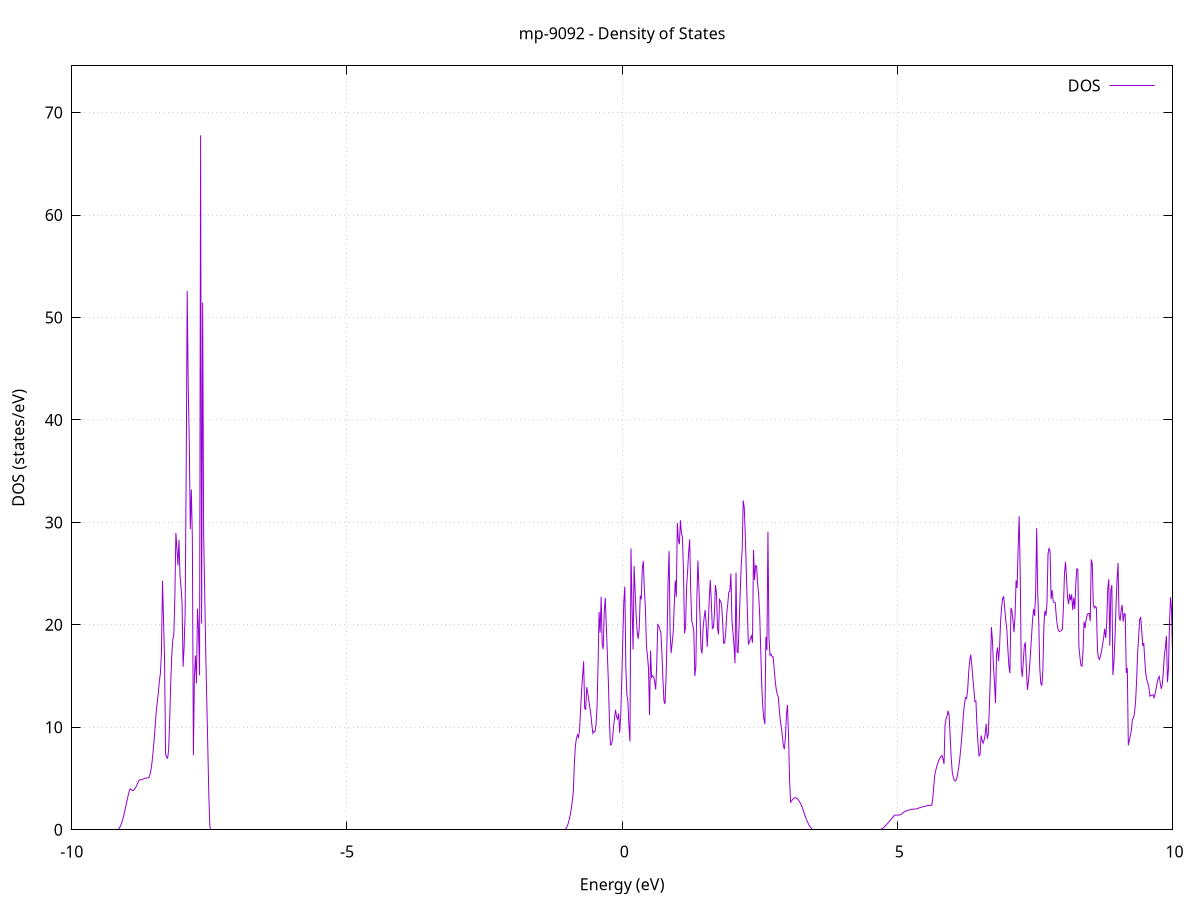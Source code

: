set title 'mp-9092 - Density of States'
set xlabel 'Energy (eV)'
set ylabel 'DOS (states/eV)'
set grid
set xrange [-10:10]
set yrange [0:74.559]
set xzeroaxis lt -1
set terminal png size 800,600
set output 'mp-9092_dos_gnuplot.png'
plot '-' using 1:2 with lines title 'DOS'
-22.589700 0.000000
-22.571000 0.000000
-22.552300 0.000000
-22.533600 0.000000
-22.514900 0.000000
-22.496200 0.000000
-22.477500 0.000000
-22.458800 0.000000
-22.440100 0.000000
-22.421300 0.000000
-22.402600 0.000000
-22.383900 0.000000
-22.365200 0.000000
-22.346500 0.000000
-22.327800 0.000000
-22.309100 0.000000
-22.290400 0.000000
-22.271700 0.000000
-22.253000 0.000000
-22.234300 0.000000
-22.215500 0.000000
-22.196800 0.000000
-22.178100 0.000000
-22.159400 0.000000
-22.140700 0.000000
-22.122000 0.000000
-22.103300 0.000000
-22.084600 0.000000
-22.065900 0.000000
-22.047200 0.000000
-22.028500 0.000000
-22.009700 0.000000
-21.991000 0.000000
-21.972300 0.000000
-21.953600 0.000000
-21.934900 0.000000
-21.916200 0.000000
-21.897500 0.000000
-21.878800 0.000000
-21.860100 0.000000
-21.841400 0.000000
-21.822600 0.000000
-21.803900 0.000000
-21.785200 0.000000
-21.766500 0.000000
-21.747800 0.000000
-21.729100 0.000000
-21.710400 0.000000
-21.691700 0.000000
-21.673000 0.000000
-21.654300 0.000000
-21.635600 0.000000
-21.616800 0.000000
-21.598100 0.000000
-21.579400 0.000000
-21.560700 0.000000
-21.542000 0.000000
-21.523300 0.000000
-21.504600 0.000000
-21.485900 0.000000
-21.467200 0.000000
-21.448500 0.000000
-21.429800 0.000000
-21.411000 0.000000
-21.392300 0.000000
-21.373600 0.000000
-21.354900 0.000000
-21.336200 0.000000
-21.317500 0.000000
-21.298800 0.000000
-21.280100 0.000000
-21.261400 0.000000
-21.242700 0.000000
-21.223900 0.000000
-21.205200 0.000000
-21.186500 0.000000
-21.167800 0.000000
-21.149100 0.000000
-21.130400 0.000000
-21.111700 0.000000
-21.093000 0.000000
-21.074300 0.000000
-21.055600 0.000000
-21.036900 0.000000
-21.018100 0.000000
-20.999400 0.000000
-20.980700 0.000000
-20.962000 0.000000
-20.943300 0.000000
-20.924600 0.000000
-20.905900 0.000000
-20.887200 34.601900
-20.868500 89.681000
-20.849800 104.800100
-20.831100 21.907700
-20.812300 21.907800
-20.793600 21.908000
-20.774900 32.080800
-20.756200 172.883600
-20.737500 0.000000
-20.718800 0.000000
-20.700100 0.000000
-20.681400 0.000000
-20.662700 0.000000
-20.644000 0.000000
-20.625300 0.000000
-20.606500 0.000000
-20.587800 0.000000
-20.569100 25.869900
-20.550400 43.342800
-20.531700 12.456600
-20.513000 0.000000
-20.494300 663.248600
-20.475600 120.676300
-20.456900 117.518800
-20.438200 75.067200
-20.419400 91.736900
-20.400700 105.112900
-20.382000 60.713400
-20.363300 194.054000
-20.344600 49.217200
-20.325900 89.468900
-20.307200 0.000000
-20.288500 0.000000
-20.269800 0.000000
-20.251100 0.000000
-20.232400 0.000000
-20.213600 0.000000
-20.194900 0.000000
-20.176200 0.000000
-20.157500 0.000000
-20.138800 0.000000
-20.120100 0.000000
-20.101400 0.000000
-20.082700 0.000000
-20.064000 0.000000
-20.045300 0.000000
-20.026600 0.000000
-20.007800 0.000000
-19.989100 0.000000
-19.970400 0.000000
-19.951700 0.000000
-19.933000 0.000000
-19.914300 0.000000
-19.895600 0.000000
-19.876900 0.000000
-19.858200 0.000000
-19.839500 0.000000
-19.820700 0.000000
-19.802000 0.000000
-19.783300 0.000000
-19.764600 0.000000
-19.745900 0.000000
-19.727200 0.000000
-19.708500 0.000000
-19.689800 0.000000
-19.671100 0.000000
-19.652400 0.000000
-19.633700 0.000000
-19.614900 0.000000
-19.596200 0.000000
-19.577500 0.000000
-19.558800 0.000000
-19.540100 0.000000
-19.521400 0.000000
-19.502700 0.000000
-19.484000 0.000000
-19.465300 0.000000
-19.446600 0.000000
-19.427900 0.000000
-19.409100 0.000000
-19.390400 0.000000
-19.371700 0.000000
-19.353000 0.000000
-19.334300 0.000000
-19.315600 0.000000
-19.296900 0.000000
-19.278200 0.000000
-19.259500 0.000000
-19.240800 0.000000
-19.222100 0.000000
-19.203300 0.000000
-19.184600 0.000000
-19.165900 0.000000
-19.147200 0.000000
-19.128500 0.000000
-19.109800 0.000000
-19.091100 0.000000
-19.072400 0.000000
-19.053700 0.000000
-19.035000 0.000000
-19.016200 0.000000
-18.997500 0.000000
-18.978800 0.000000
-18.960100 0.000000
-18.941400 0.000000
-18.922700 0.000000
-18.904000 0.000000
-18.885300 0.000000
-18.866600 0.000000
-18.847900 0.000000
-18.829200 0.000000
-18.810400 0.000000
-18.791700 0.000000
-18.773000 0.000000
-18.754300 0.000000
-18.735600 0.000000
-18.716900 0.000000
-18.698200 0.000000
-18.679500 0.000000
-18.660800 0.000000
-18.642100 0.000000
-18.623400 0.000000
-18.604600 0.000000
-18.585900 0.000000
-18.567200 0.000000
-18.548500 0.000000
-18.529800 0.000000
-18.511100 0.000000
-18.492400 0.000000
-18.473700 0.000000
-18.455000 0.000000
-18.436300 0.000000
-18.417500 0.000000
-18.398800 0.000000
-18.380100 0.000000
-18.361400 0.000000
-18.342700 0.000000
-18.324000 0.000000
-18.305300 0.000000
-18.286600 0.000000
-18.267900 0.000000
-18.249200 0.000000
-18.230500 0.000000
-18.211700 0.000000
-18.193000 0.000000
-18.174300 0.000000
-18.155600 0.000000
-18.136900 0.000000
-18.118200 0.000000
-18.099500 0.000000
-18.080800 0.000000
-18.062100 0.000000
-18.043400 0.000000
-18.024700 0.000000
-18.005900 0.000000
-17.987200 0.000000
-17.968500 0.000000
-17.949800 0.000000
-17.931100 0.000000
-17.912400 0.000000
-17.893700 0.000000
-17.875000 0.000000
-17.856300 0.000000
-17.837600 0.000000
-17.818800 0.000000
-17.800100 0.000000
-17.781400 0.000000
-17.762700 0.000000
-17.744000 0.000000
-17.725300 0.000000
-17.706600 0.000000
-17.687900 0.000000
-17.669200 0.000000
-17.650500 0.000000
-17.631800 0.000000
-17.613000 0.000000
-17.594300 0.000000
-17.575600 0.000000
-17.556900 0.000000
-17.538200 0.000000
-17.519500 0.000000
-17.500800 0.000000
-17.482100 0.000000
-17.463400 0.000000
-17.444700 0.000000
-17.426000 0.000000
-17.407200 0.000000
-17.388500 0.000000
-17.369800 0.000000
-17.351100 0.000000
-17.332400 0.000000
-17.313700 0.000000
-17.295000 0.000000
-17.276300 0.000000
-17.257600 0.000000
-17.238900 0.000000
-17.220200 0.000000
-17.201400 0.000000
-17.182700 0.000000
-17.164000 0.000000
-17.145300 0.000000
-17.126600 0.000000
-17.107900 0.000000
-17.089200 0.000000
-17.070500 0.000000
-17.051800 0.000000
-17.033100 0.000000
-17.014300 0.000000
-16.995600 0.000000
-16.976900 0.000000
-16.958200 0.000000
-16.939500 0.000000
-16.920800 0.000000
-16.902100 0.000000
-16.883400 0.000000
-16.864700 0.000000
-16.846000 0.000000
-16.827300 0.000000
-16.808500 0.000000
-16.789800 0.000000
-16.771100 0.000000
-16.752400 0.000000
-16.733700 0.000000
-16.715000 0.000000
-16.696300 0.000000
-16.677600 0.000000
-16.658900 0.000000
-16.640200 0.000000
-16.621500 0.000000
-16.602700 0.000000
-16.584000 0.000000
-16.565300 0.000000
-16.546600 0.000000
-16.527900 0.000000
-16.509200 0.000000
-16.490500 0.000000
-16.471800 0.000000
-16.453100 0.000000
-16.434400 0.000000
-16.415600 0.000000
-16.396900 0.000000
-16.378200 0.000000
-16.359500 0.000000
-16.340800 0.000000
-16.322100 0.000000
-16.303400 0.000000
-16.284700 0.000000
-16.266000 0.000000
-16.247300 0.000000
-16.228600 0.000000
-16.209800 0.000000
-16.191100 0.000000
-16.172400 0.000000
-16.153700 0.000000
-16.135000 0.000000
-16.116300 0.000000
-16.097600 0.000000
-16.078900 0.000000
-16.060200 0.000000
-16.041500 0.000000
-16.022800 0.000000
-16.004000 0.000000
-15.985300 0.000000
-15.966600 0.000000
-15.947900 0.000000
-15.929200 0.000000
-15.910500 0.000000
-15.891800 0.000000
-15.873100 0.000000
-15.854400 0.000000
-15.835700 0.000000
-15.817000 0.000000
-15.798200 0.000000
-15.779500 0.000000
-15.760800 0.000000
-15.742100 0.000000
-15.723400 0.000000
-15.704700 0.000000
-15.686000 0.000000
-15.667300 0.000000
-15.648600 0.000000
-15.629900 0.000000
-15.611100 0.000000
-15.592400 0.000000
-15.573700 0.000000
-15.555000 0.000000
-15.536300 0.000000
-15.517600 0.000000
-15.498900 0.000000
-15.480200 0.000000
-15.461500 0.000000
-15.442800 0.000000
-15.424100 0.000000
-15.405300 0.000000
-15.386600 0.000000
-15.367900 0.000000
-15.349200 0.000000
-15.330500 0.000000
-15.311800 0.000000
-15.293100 0.000000
-15.274400 0.000000
-15.255700 0.000000
-15.237000 0.000000
-15.218300 0.000000
-15.199500 0.000000
-15.180800 0.000000
-15.162100 0.000000
-15.143400 0.000000
-15.124700 0.000000
-15.106000 0.000000
-15.087300 0.000000
-15.068600 0.000000
-15.049900 0.000000
-15.031200 0.000000
-15.012400 0.000000
-14.993700 0.000000
-14.975000 0.000000
-14.956300 0.000000
-14.937600 0.000000
-14.918900 0.000000
-14.900200 0.000000
-14.881500 0.000000
-14.862800 0.000000
-14.844100 0.000000
-14.825400 0.000000
-14.806600 0.000000
-14.787900 0.000000
-14.769200 0.000000
-14.750500 0.000000
-14.731800 0.000000
-14.713100 0.000000
-14.694400 0.000000
-14.675700 0.000000
-14.657000 0.000000
-14.638300 0.000000
-14.619600 0.000000
-14.600800 0.000000
-14.582100 0.000000
-14.563400 0.000000
-14.544700 0.000000
-14.526000 0.000000
-14.507300 0.000000
-14.488600 0.000000
-14.469900 0.000000
-14.451200 0.000000
-14.432500 0.000000
-14.413800 0.000000
-14.395000 0.000000
-14.376300 0.000000
-14.357600 0.000000
-14.338900 0.000000
-14.320200 0.000000
-14.301500 0.000000
-14.282800 0.000000
-14.264100 0.000000
-14.245400 0.000000
-14.226700 0.000000
-14.207900 0.000000
-14.189200 0.000000
-14.170500 0.000000
-14.151800 0.000000
-14.133100 0.000000
-14.114400 0.000000
-14.095700 0.000000
-14.077000 0.000000
-14.058300 0.000000
-14.039600 0.000000
-14.020900 0.000000
-14.002100 0.000000
-13.983400 0.000000
-13.964700 0.000000
-13.946000 0.000000
-13.927300 0.000000
-13.908600 0.000000
-13.889900 0.000000
-13.871200 0.000000
-13.852500 0.000000
-13.833800 0.000000
-13.815100 0.000000
-13.796300 0.000000
-13.777600 0.000000
-13.758900 0.000000
-13.740200 0.000000
-13.721500 0.000000
-13.702800 0.000000
-13.684100 0.000000
-13.665400 0.000000
-13.646700 0.000000
-13.628000 0.000000
-13.609200 0.000000
-13.590500 0.000000
-13.571800 0.000000
-13.553100 0.000000
-13.534400 0.000000
-13.515700 0.000000
-13.497000 0.000000
-13.478300 0.000000
-13.459600 0.000000
-13.440900 0.000000
-13.422200 0.000000
-13.403400 0.000000
-13.384700 0.000000
-13.366000 0.000000
-13.347300 0.000000
-13.328600 0.000000
-13.309900 0.000000
-13.291200 0.000000
-13.272500 0.000000
-13.253800 0.000000
-13.235100 0.000000
-13.216400 0.000000
-13.197600 0.000000
-13.178900 0.000000
-13.160200 0.000000
-13.141500 0.000000
-13.122800 0.000000
-13.104100 0.000000
-13.085400 0.000000
-13.066700 0.000000
-13.048000 0.000000
-13.029300 0.000000
-13.010600 0.000000
-12.991800 0.000000
-12.973100 0.000000
-12.954400 0.000000
-12.935700 0.000000
-12.917000 0.000000
-12.898300 0.000000
-12.879600 0.000000
-12.860900 0.000000
-12.842200 0.000000
-12.823500 0.000000
-12.804700 0.000000
-12.786000 0.000000
-12.767300 0.000000
-12.748600 0.000000
-12.729900 0.000000
-12.711200 0.000000
-12.692500 0.000000
-12.673800 0.000000
-12.655100 0.000000
-12.636400 0.000000
-12.617700 0.000000
-12.598900 0.000000
-12.580200 0.000000
-12.561500 0.000000
-12.542800 0.000000
-12.524100 0.000000
-12.505400 0.000000
-12.486700 0.000000
-12.468000 0.000000
-12.449300 0.000000
-12.430600 0.000000
-12.411900 0.000000
-12.393100 0.000000
-12.374400 0.000000
-12.355700 0.000000
-12.337000 0.000000
-12.318300 0.000000
-12.299600 0.000000
-12.280900 0.000000
-12.262200 0.000000
-12.243500 0.000000
-12.224800 0.000000
-12.206000 0.000000
-12.187300 0.000000
-12.168600 0.000000
-12.149900 0.000000
-12.131200 0.000000
-12.112500 0.000000
-12.093800 0.000000
-12.075100 0.000000
-12.056400 0.000000
-12.037700 0.000000
-12.019000 0.000000
-12.000200 0.000000
-11.981500 0.000000
-11.962800 0.000000
-11.944100 0.000000
-11.925400 0.000000
-11.906700 0.000000
-11.888000 0.000000
-11.869300 0.000000
-11.850600 0.000000
-11.831900 0.000000
-11.813200 0.000000
-11.794400 0.000000
-11.775700 0.000000
-11.757000 0.000000
-11.738300 0.000000
-11.719600 0.000000
-11.700900 0.000000
-11.682200 0.000000
-11.663500 0.000000
-11.644800 0.000000
-11.626100 0.000000
-11.607300 0.000000
-11.588600 0.000000
-11.569900 0.000000
-11.551200 0.000000
-11.532500 0.000000
-11.513800 0.000000
-11.495100 0.000000
-11.476400 0.000000
-11.457700 0.000000
-11.439000 0.000000
-11.420300 0.000000
-11.401500 0.000000
-11.382800 0.000000
-11.364100 0.000000
-11.345400 0.000000
-11.326700 0.000000
-11.308000 0.000000
-11.289300 0.000000
-11.270600 0.000000
-11.251900 0.000000
-11.233200 0.000000
-11.214500 0.000000
-11.195700 0.000000
-11.177000 0.000000
-11.158300 0.000000
-11.139600 0.000000
-11.120900 0.000000
-11.102200 0.000000
-11.083500 0.000000
-11.064800 0.000000
-11.046100 0.000000
-11.027400 0.000000
-11.008700 0.000000
-10.989900 0.000000
-10.971200 0.000000
-10.952500 0.000000
-10.933800 0.000000
-10.915100 0.000000
-10.896400 0.000000
-10.877700 0.000000
-10.859000 0.000000
-10.840300 0.000000
-10.821600 0.000000
-10.802800 0.000000
-10.784100 0.000000
-10.765400 0.000000
-10.746700 0.000000
-10.728000 0.000000
-10.709300 0.000000
-10.690600 0.000000
-10.671900 0.000000
-10.653200 0.000000
-10.634500 0.000000
-10.615800 0.000000
-10.597000 0.000000
-10.578300 0.000000
-10.559600 0.000000
-10.540900 0.000000
-10.522200 0.000000
-10.503500 0.000000
-10.484800 0.000000
-10.466100 0.000000
-10.447400 0.000000
-10.428700 0.000000
-10.410000 0.000000
-10.391200 0.000000
-10.372500 0.000000
-10.353800 0.000000
-10.335100 0.000000
-10.316400 0.000000
-10.297700 0.000000
-10.279000 0.000000
-10.260300 0.000000
-10.241600 0.000000
-10.222900 0.000000
-10.204100 0.000000
-10.185400 0.000000
-10.166700 0.000000
-10.148000 0.000000
-10.129300 0.000000
-10.110600 0.000000
-10.091900 0.000000
-10.073200 0.000000
-10.054500 0.000000
-10.035800 0.000000
-10.017100 0.000000
-9.998300 0.000000
-9.979600 0.000000
-9.960900 0.000000
-9.942200 0.000000
-9.923500 0.000000
-9.904800 0.000000
-9.886100 0.000000
-9.867400 0.000000
-9.848700 0.000000
-9.830000 0.000000
-9.811300 0.000000
-9.792500 0.000000
-9.773800 0.000000
-9.755100 0.000000
-9.736400 0.000000
-9.717700 0.000000
-9.699000 0.000000
-9.680300 0.000000
-9.661600 0.000000
-9.642900 0.000000
-9.624200 0.000000
-9.605500 0.000000
-9.586700 0.000000
-9.568000 0.000000
-9.549300 0.000000
-9.530600 0.000000
-9.511900 0.000000
-9.493200 0.000000
-9.474500 0.000000
-9.455800 0.000000
-9.437100 0.000000
-9.418400 0.000000
-9.399600 0.000000
-9.380900 0.000000
-9.362200 0.000000
-9.343500 0.000000
-9.324800 0.000000
-9.306100 0.000000
-9.287400 0.000000
-9.268700 0.000000
-9.250000 0.000000
-9.231300 0.000000
-9.212600 0.000000
-9.193800 0.000000
-9.175100 0.003400
-9.156400 0.054500
-9.137700 0.167000
-9.119000 0.341100
-9.100300 0.576500
-9.081600 0.873500
-9.062900 1.231900
-9.044200 1.652000
-9.025500 2.129500
-9.006800 2.597000
-8.988000 3.054600
-8.969300 3.502300
-8.950600 3.892300
-8.931900 3.995700
-8.913200 3.878800
-8.894500 3.824300
-8.875800 3.860300
-8.857100 3.986800
-8.838400 4.136900
-8.819700 4.330600
-8.800900 4.597200
-8.782200 4.787300
-8.763500 4.881400
-8.744800 4.879600
-8.726100 4.879400
-8.707400 4.942200
-8.688700 4.992500
-8.670000 5.027500
-8.651300 5.049500
-8.632600 5.058700
-8.613900 5.054400
-8.595100 5.136600
-8.576400 5.434300
-8.557700 5.947200
-8.539000 6.732600
-8.520300 7.773300
-8.501600 8.912900
-8.482900 10.277300
-8.464200 11.615600
-8.445500 12.524600
-8.426800 13.376400
-8.408100 14.556200
-8.389300 15.291800
-8.370600 17.380300
-8.351900 24.293000
-8.333200 20.540400
-8.314500 16.558900
-8.295800 7.401400
-8.277100 7.071000
-8.258400 6.975800
-8.239700 7.863600
-8.221000 10.731400
-8.202300 14.393200
-8.183500 17.021400
-8.164800 18.590300
-8.146100 18.994500
-8.127400 22.742400
-8.108700 28.971900
-8.090000 27.502100
-8.071300 25.801800
-8.052600 28.301800
-8.033900 24.819000
-8.015200 23.685900
-7.996400 22.119200
-7.977700 15.924100
-7.959000 17.860100
-7.940300 21.164500
-7.921600 34.796300
-7.902900 52.601000
-7.884200 43.149600
-7.865500 37.983700
-7.846800 29.339600
-7.828100 33.206200
-7.809400 28.410100
-7.790600 7.279900
-7.771900 14.923900
-7.753200 17.003100
-7.734500 14.288900
-7.715800 21.580300
-7.697100 19.524200
-7.678400 15.091500
-7.659700 67.780500
-7.641000 20.129800
-7.622300 51.451300
-7.603600 28.706300
-7.584800 23.149500
-7.566100 17.259800
-7.547400 12.554800
-7.528700 8.085300
-7.510000 3.263400
-7.491300 0.393700
-7.472600 0.000000
-7.453900 0.000000
-7.435200 0.000000
-7.416500 0.000000
-7.397700 0.000000
-7.379000 0.000000
-7.360300 0.000000
-7.341600 0.000000
-7.322900 0.000000
-7.304200 0.000000
-7.285500 0.000000
-7.266800 0.000000
-7.248100 0.000000
-7.229400 0.000000
-7.210700 0.000000
-7.191900 0.000000
-7.173200 0.000000
-7.154500 0.000000
-7.135800 0.000000
-7.117100 0.000000
-7.098400 0.000000
-7.079700 0.000000
-7.061000 0.000000
-7.042300 0.000000
-7.023600 0.000000
-7.004900 0.000000
-6.986100 0.000000
-6.967400 0.000000
-6.948700 0.000000
-6.930000 0.000000
-6.911300 0.000000
-6.892600 0.000000
-6.873900 0.000000
-6.855200 0.000000
-6.836500 0.000000
-6.817800 0.000000
-6.799100 0.000000
-6.780300 0.000000
-6.761600 0.000000
-6.742900 0.000000
-6.724200 0.000000
-6.705500 0.000000
-6.686800 0.000000
-6.668100 0.000000
-6.649400 0.000000
-6.630700 0.000000
-6.612000 0.000000
-6.593200 0.000000
-6.574500 0.000000
-6.555800 0.000000
-6.537100 0.000000
-6.518400 0.000000
-6.499700 0.000000
-6.481000 0.000000
-6.462300 0.000000
-6.443600 0.000000
-6.424900 0.000000
-6.406200 0.000000
-6.387400 0.000000
-6.368700 0.000000
-6.350000 0.000000
-6.331300 0.000000
-6.312600 0.000000
-6.293900 0.000000
-6.275200 0.000000
-6.256500 0.000000
-6.237800 0.000000
-6.219100 0.000000
-6.200400 0.000000
-6.181600 0.000000
-6.162900 0.000000
-6.144200 0.000000
-6.125500 0.000000
-6.106800 0.000000
-6.088100 0.000000
-6.069400 0.000000
-6.050700 0.000000
-6.032000 0.000000
-6.013300 0.000000
-5.994500 0.000000
-5.975800 0.000000
-5.957100 0.000000
-5.938400 0.000000
-5.919700 0.000000
-5.901000 0.000000
-5.882300 0.000000
-5.863600 0.000000
-5.844900 0.000000
-5.826200 0.000000
-5.807500 0.000000
-5.788700 0.000000
-5.770000 0.000000
-5.751300 0.000000
-5.732600 0.000000
-5.713900 0.000000
-5.695200 0.000000
-5.676500 0.000000
-5.657800 0.000000
-5.639100 0.000000
-5.620400 0.000000
-5.601700 0.000000
-5.582900 0.000000
-5.564200 0.000000
-5.545500 0.000000
-5.526800 0.000000
-5.508100 0.000000
-5.489400 0.000000
-5.470700 0.000000
-5.452000 0.000000
-5.433300 0.000000
-5.414600 0.000000
-5.395800 0.000000
-5.377100 0.000000
-5.358400 0.000000
-5.339700 0.000000
-5.321000 0.000000
-5.302300 0.000000
-5.283600 0.000000
-5.264900 0.000000
-5.246200 0.000000
-5.227500 0.000000
-5.208800 0.000000
-5.190000 0.000000
-5.171300 0.000000
-5.152600 0.000000
-5.133900 0.000000
-5.115200 0.000000
-5.096500 0.000000
-5.077800 0.000000
-5.059100 0.000000
-5.040400 0.000000
-5.021700 0.000000
-5.003000 0.000000
-4.984200 0.000000
-4.965500 0.000000
-4.946800 0.000000
-4.928100 0.000000
-4.909400 0.000000
-4.890700 0.000000
-4.872000 0.000000
-4.853300 0.000000
-4.834600 0.000000
-4.815900 0.000000
-4.797200 0.000000
-4.778400 0.000000
-4.759700 0.000000
-4.741000 0.000000
-4.722300 0.000000
-4.703600 0.000000
-4.684900 0.000000
-4.666200 0.000000
-4.647500 0.000000
-4.628800 0.000000
-4.610100 0.000000
-4.591300 0.000000
-4.572600 0.000000
-4.553900 0.000000
-4.535200 0.000000
-4.516500 0.000000
-4.497800 0.000000
-4.479100 0.000000
-4.460400 0.000000
-4.441700 0.000000
-4.423000 0.000000
-4.404300 0.000000
-4.385500 0.000000
-4.366800 0.000000
-4.348100 0.000000
-4.329400 0.000000
-4.310700 0.000000
-4.292000 0.000000
-4.273300 0.000000
-4.254600 0.000000
-4.235900 0.000000
-4.217200 0.000000
-4.198500 0.000000
-4.179700 0.000000
-4.161000 0.000000
-4.142300 0.000000
-4.123600 0.000000
-4.104900 0.000000
-4.086200 0.000000
-4.067500 0.000000
-4.048800 0.000000
-4.030100 0.000000
-4.011400 0.000000
-3.992600 0.000000
-3.973900 0.000000
-3.955200 0.000000
-3.936500 0.000000
-3.917800 0.000000
-3.899100 0.000000
-3.880400 0.000000
-3.861700 0.000000
-3.843000 0.000000
-3.824300 0.000000
-3.805600 0.000000
-3.786800 0.000000
-3.768100 0.000000
-3.749400 0.000000
-3.730700 0.000000
-3.712000 0.000000
-3.693300 0.000000
-3.674600 0.000000
-3.655900 0.000000
-3.637200 0.000000
-3.618500 0.000000
-3.599800 0.000000
-3.581000 0.000000
-3.562300 0.000000
-3.543600 0.000000
-3.524900 0.000000
-3.506200 0.000000
-3.487500 0.000000
-3.468800 0.000000
-3.450100 0.000000
-3.431400 0.000000
-3.412700 0.000000
-3.394000 0.000000
-3.375200 0.000000
-3.356500 0.000000
-3.337800 0.000000
-3.319100 0.000000
-3.300400 0.000000
-3.281700 0.000000
-3.263000 0.000000
-3.244300 0.000000
-3.225600 0.000000
-3.206900 0.000000
-3.188100 0.000000
-3.169400 0.000000
-3.150700 0.000000
-3.132000 0.000000
-3.113300 0.000000
-3.094600 0.000000
-3.075900 0.000000
-3.057200 0.000000
-3.038500 0.000000
-3.019800 0.000000
-3.001100 0.000000
-2.982300 0.000000
-2.963600 0.000000
-2.944900 0.000000
-2.926200 0.000000
-2.907500 0.000000
-2.888800 0.000000
-2.870100 0.000000
-2.851400 0.000000
-2.832700 0.000000
-2.814000 0.000000
-2.795300 0.000000
-2.776500 0.000000
-2.757800 0.000000
-2.739100 0.000000
-2.720400 0.000000
-2.701700 0.000000
-2.683000 0.000000
-2.664300 0.000000
-2.645600 0.000000
-2.626900 0.000000
-2.608200 0.000000
-2.589400 0.000000
-2.570700 0.000000
-2.552000 0.000000
-2.533300 0.000000
-2.514600 0.000000
-2.495900 0.000000
-2.477200 0.000000
-2.458500 0.000000
-2.439800 0.000000
-2.421100 0.000000
-2.402400 0.000000
-2.383600 0.000000
-2.364900 0.000000
-2.346200 0.000000
-2.327500 0.000000
-2.308800 0.000000
-2.290100 0.000000
-2.271400 0.000000
-2.252700 0.000000
-2.234000 0.000000
-2.215300 0.000000
-2.196600 0.000000
-2.177800 0.000000
-2.159100 0.000000
-2.140400 0.000000
-2.121700 0.000000
-2.103000 0.000000
-2.084300 0.000000
-2.065600 0.000000
-2.046900 0.000000
-2.028200 0.000000
-2.009500 0.000000
-1.990800 0.000000
-1.972000 0.000000
-1.953300 0.000000
-1.934600 0.000000
-1.915900 0.000000
-1.897200 0.000000
-1.878500 0.000000
-1.859800 0.000000
-1.841100 0.000000
-1.822400 0.000000
-1.803700 0.000000
-1.784900 0.000000
-1.766200 0.000000
-1.747500 0.000000
-1.728800 0.000000
-1.710100 0.000000
-1.691400 0.000000
-1.672700 0.000000
-1.654000 0.000000
-1.635300 0.000000
-1.616600 0.000000
-1.597900 0.000000
-1.579100 0.000000
-1.560400 0.000000
-1.541700 0.000000
-1.523000 0.000000
-1.504300 0.000000
-1.485600 0.000000
-1.466900 0.000000
-1.448200 0.000000
-1.429500 0.000000
-1.410800 0.000000
-1.392100 0.000000
-1.373300 0.000000
-1.354600 0.000000
-1.335900 0.000000
-1.317200 0.000000
-1.298500 0.000000
-1.279800 0.000000
-1.261100 0.000000
-1.242400 0.000000
-1.223700 0.000000
-1.205000 0.000000
-1.186200 0.000000
-1.167500 0.000000
-1.148800 0.000000
-1.130100 0.000000
-1.111400 0.000000
-1.092700 0.000000
-1.074000 0.000000
-1.055300 0.000000
-1.036600 0.023200
-1.017900 0.131300
-0.999200 0.327800
-0.980400 0.612700
-0.961700 0.986000
-0.943000 1.447600
-0.924300 2.066200
-0.905600 2.799100
-0.886900 3.694800
-0.868200 6.470700
-0.849500 8.199500
-0.830800 8.903200
-0.812100 9.269300
-0.793400 9.026700
-0.774600 9.711400
-0.755900 11.570300
-0.737200 13.546700
-0.718500 15.023300
-0.699800 16.437900
-0.681100 11.842600
-0.662400 11.758000
-0.643700 13.928400
-0.625000 13.361100
-0.606300 12.625400
-0.587600 11.967800
-0.568800 11.279300
-0.550100 10.248200
-0.531400 9.412900
-0.512700 9.591500
-0.494000 9.589800
-0.475300 10.194900
-0.456600 11.879800
-0.437900 16.062700
-0.419200 21.248200
-0.400500 19.231400
-0.381700 22.732900
-0.363000 18.107100
-0.344300 17.636600
-0.325600 21.204600
-0.306900 22.631100
-0.288200 19.960800
-0.269500 17.292500
-0.250800 14.513200
-0.232100 10.907600
-0.213400 8.279800
-0.194700 8.335200
-0.175900 8.796500
-0.157200 9.959000
-0.138500 10.905100
-0.119800 11.715500
-0.101100 11.033700
-0.082400 10.804800
-0.063700 11.359800
-0.045000 9.477300
-0.026300 11.112400
-0.007600 14.560900
0.011100 18.430300
0.029900 22.203800
0.048600 23.754700
0.067300 15.843400
0.086000 13.145300
0.104700 12.527900
0.123400 10.097200
0.142100 8.627900
0.160800 27.461900
0.179500 21.948600
0.198200 17.583900
0.217000 25.753500
0.235700 23.266800
0.254400 20.918600
0.273100 19.365500
0.291800 18.611200
0.310500 19.674100
0.329200 22.854500
0.347900 22.502400
0.366600 25.524300
0.385300 26.245300
0.404000 23.339900
0.422800 21.671200
0.441500 17.909600
0.460200 16.948600
0.478900 15.768200
0.497600 11.199000
0.516300 17.493400
0.535000 14.877500
0.553700 15.021000
0.572400 14.904800
0.591100 14.456200
0.609800 13.693700
0.628600 16.189600
0.647300 20.025000
0.666000 19.905000
0.684700 19.538300
0.703400 19.294200
0.722100 17.340700
0.740800 14.689900
0.759500 12.575900
0.778200 12.274800
0.796900 14.677500
0.815700 18.673900
0.834400 24.186900
0.853100 27.197800
0.871800 19.197400
0.890500 17.245200
0.909200 18.249500
0.927900 19.313900
0.946600 21.911700
0.965300 24.343300
0.984000 22.735300
1.002700 29.953800
1.021500 28.298800
1.040200 27.869700
1.058900 30.220300
1.077600 28.954200
1.096300 28.564100
1.115000 25.081400
1.133700 19.162900
1.152400 19.829800
1.171100 23.628000
1.189800 25.316900
1.208500 27.126700
1.227300 28.341900
1.246000 23.330900
1.264700 20.374900
1.283400 19.973500
1.302100 19.346800
1.320800 14.997900
1.339500 15.963600
1.358200 22.750300
1.376900 26.280000
1.395600 23.478900
1.414300 20.941100
1.433100 17.654600
1.451800 17.201200
1.470500 19.624300
1.489200 20.678400
1.507900 21.445900
1.526600 20.153000
1.545300 17.862000
1.564000 19.948200
1.582700 22.493200
1.601400 24.368100
1.620200 22.254800
1.638900 19.644300
1.657600 19.720600
1.676300 21.056900
1.695000 23.880000
1.713700 23.134100
1.732400 19.737400
1.751100 19.068900
1.769800 22.474600
1.788500 22.301100
1.807200 21.952100
1.826000 20.270400
1.844700 18.204200
1.863400 18.227600
1.882100 19.256800
1.900800 21.113100
1.919500 22.075500
1.938200 23.203500
1.956900 23.294100
1.975600 25.004200
1.994300 20.499400
2.013000 19.324800
2.031800 18.037100
2.050500 16.259000
2.069200 25.104200
2.087900 17.366600
2.106600 17.285900
2.125300 19.948700
2.144000 22.933300
2.162700 25.656800
2.181400 27.397900
2.200100 32.140600
2.218900 31.418500
2.237600 28.759500
2.256300 25.193300
2.275000 21.310300
2.293700 18.147700
2.312400 18.307400
2.331100 18.675900
2.349800 18.915800
2.368500 18.263500
2.387200 27.310400
2.405900 24.379300
2.424700 25.797700
2.443400 25.719000
2.462100 23.982800
2.480800 22.933200
2.499500 20.919300
2.518200 17.552800
2.536900 14.083700
2.555600 11.950200
2.574300 10.871300
2.593000 10.323700
2.611700 18.826200
2.630500 17.549500
2.649200 29.100400
2.667900 18.758500
2.686600 17.037600
2.705300 17.155700
2.724000 16.890600
2.742700 16.886200
2.761400 15.824900
2.780100 14.592500
2.798800 13.744200
2.817500 13.242500
2.836300 12.992500
2.855000 11.727400
2.873700 10.677900
2.892400 9.996300
2.911100 9.145800
2.929800 8.178300
2.948500 7.873900
2.967200 9.076400
2.985900 11.314200
3.004600 12.184500
3.023400 9.095400
3.042100 4.924000
3.060800 2.693000
3.079500 2.818400
3.098200 2.967400
3.116900 3.067900
3.135600 3.119800
3.154300 3.123200
3.173000 3.078000
3.191700 2.984300
3.210400 2.842100
3.229200 2.682300
3.247900 2.507700
3.266600 2.273100
3.285300 1.977800
3.304000 1.671800
3.322700 1.385500
3.341400 1.118900
3.360100 0.872000
3.378800 0.644800
3.397500 0.444000
3.416200 0.280400
3.435000 0.154200
3.453700 0.065500
3.472400 0.014200
3.491100 0.000000
3.509800 0.000000
3.528500 0.000000
3.547200 0.000000
3.565900 0.000000
3.584600 0.000000
3.603300 0.000000
3.622100 0.000000
3.640800 0.000000
3.659500 0.000000
3.678200 0.000000
3.696900 0.000000
3.715600 0.000000
3.734300 0.000000
3.753000 0.000000
3.771700 0.000000
3.790400 0.000000
3.809100 0.000000
3.827900 0.000000
3.846600 0.000000
3.865300 0.000000
3.884000 0.000000
3.902700 0.000000
3.921400 0.000000
3.940100 0.000000
3.958800 0.000000
3.977500 0.000000
3.996200 0.000000
4.014900 0.000000
4.033700 0.000000
4.052400 0.000000
4.071100 0.000000
4.089800 0.000000
4.108500 0.000000
4.127200 0.000000
4.145900 0.000000
4.164600 0.000000
4.183300 0.000000
4.202000 0.000000
4.220700 0.000000
4.239500 0.000000
4.258200 0.000000
4.276900 0.000000
4.295600 0.000000
4.314300 0.000000
4.333000 0.000000
4.351700 0.000000
4.370400 0.000000
4.389100 0.000000
4.407800 0.000000
4.426600 0.000000
4.445300 0.000000
4.464000 0.000000
4.482700 0.000000
4.501400 0.000000
4.520100 0.000000
4.538800 0.000000
4.557500 0.000000
4.576200 0.000000
4.594900 0.000000
4.613600 0.000000
4.632400 0.000000
4.651100 0.000000
4.669800 0.007000
4.688500 0.029600
4.707200 0.067700
4.725900 0.121400
4.744600 0.190700
4.763300 0.275500
4.782000 0.375800
4.800700 0.484700
4.819400 0.595800
4.838200 0.709100
4.856900 0.824600
4.875600 0.942300
4.894300 1.062200
4.913000 1.184300
4.931700 1.308600
4.950400 1.418200
4.969100 1.431400
4.987800 1.433200
5.006500 1.434300
5.025300 1.434700
5.044000 1.447600
5.062700 1.488200
5.081400 1.556000
5.100100 1.640300
5.118800 1.715100
5.137500 1.778000
5.156200 1.828900
5.174900 1.869200
5.193600 1.903600
5.212300 1.932200
5.231100 1.956300
5.249800 1.977100
5.268500 1.994600
5.287200 2.008800
5.305900 2.019600
5.324600 2.027200
5.343300 2.036300
5.362000 2.063500
5.380700 2.103100
5.399400 2.140200
5.418100 2.174600
5.436900 2.206100
5.455600 2.234900
5.474300 2.261000
5.493000 2.285800
5.511700 2.309700
5.530400 2.332600
5.549100 2.354600
5.567800 2.374400
5.586500 2.381600
5.605200 2.382000
5.623900 2.383600
5.642700 2.948800
5.661400 4.207400
5.680100 5.340300
5.698800 5.806600
5.717500 6.187800
5.736200 6.511600
5.754900 6.777900
5.773600 6.989000
5.792300 7.152500
5.811000 7.249100
5.829800 6.913300
5.848500 6.415100
5.867200 10.222800
5.885900 10.855900
5.904600 11.094200
5.923300 11.602500
5.942000 11.129700
5.960700 9.025900
5.979400 7.000600
5.998100 5.642100
6.016800 5.140300
6.035600 4.826500
6.054300 4.759400
6.073000 4.876700
6.091700 5.300700
6.110400 5.945500
6.129100 6.659400
6.147800 7.631800
6.166500 8.735200
6.185200 10.032600
6.203900 11.471600
6.222600 12.387800
6.241400 12.912700
6.260100 12.821400
6.278800 13.702100
6.297500 15.449000
6.316200 16.542400
6.334900 17.095800
6.353600 16.038300
6.372300 14.805600
6.391000 13.683600
6.409700 12.508200
6.428500 12.571900
6.447200 10.134300
6.465900 8.390800
6.484600 7.214500
6.503300 7.330300
6.522000 9.199100
6.540700 8.737100
6.559400 8.448200
6.578100 8.793600
6.596800 9.333900
6.615500 10.349400
6.634300 8.876600
6.653000 9.329100
6.671700 11.835900
6.690400 15.016800
6.709100 19.781700
6.727800 18.534500
6.746500 15.941500
6.765200 14.418100
6.783900 12.363200
6.802600 17.147100
6.821300 17.799000
6.840100 16.461100
6.858800 17.964900
6.877500 20.451000
6.896200 21.726400
6.914900 22.637100
6.933600 22.736100
6.952300 21.533000
6.971000 20.436500
6.989700 19.557200
7.008400 17.639400
7.027200 15.984200
7.045900 15.284700
7.064600 21.669400
7.083300 21.357100
7.102000 20.326000
7.120700 19.273600
7.139400 20.970600
7.158100 24.348500
7.176800 23.597700
7.195500 27.562200
7.214200 30.601200
7.233000 25.137200
7.251700 15.887400
7.270400 14.926100
7.289100 16.421600
7.307800 17.965700
7.326500 18.291100
7.345200 15.652000
7.363900 13.649200
7.382600 14.484700
7.401300 15.751800
7.420000 17.281000
7.438800 18.880500
7.457500 20.492400
7.476200 21.556400
7.494900 20.873700
7.513600 23.178400
7.532300 29.436500
7.551000 23.009800
7.569700 20.323700
7.588400 15.753600
7.607100 14.290800
7.625800 14.079900
7.644600 15.552200
7.663300 19.903400
7.682000 21.384100
7.700700 20.893400
7.719400 22.090500
7.738100 26.889500
7.756800 27.507100
7.775500 27.173900
7.794200 22.524700
7.812900 23.394100
7.831700 22.309500
7.850400 22.174400
7.869100 22.166700
7.887800 20.856000
7.906500 19.982500
7.925200 19.484800
7.943900 19.338900
7.962600 19.413900
7.981300 19.438100
8.000000 19.586100
8.018700 21.847200
8.037500 25.010400
8.056200 26.145400
8.074900 24.557100
8.093600 22.686600
8.112300 22.029400
8.131000 23.013200
8.149700 22.395600
8.168400 22.966700
8.187100 21.432400
8.205800 22.635800
8.224500 21.547900
8.243300 23.978000
8.262000 25.480000
8.280700 25.399100
8.299400 17.884000
8.318100 16.830200
8.336800 16.050700
8.355500 15.965700
8.374200 17.425300
8.392900 20.319900
8.411600 19.705700
8.430400 20.462000
8.449100 20.962600
8.467800 21.126400
8.486500 21.109400
8.505200 20.378000
8.523900 26.383800
8.542600 25.954300
8.561300 21.962600
8.580000 21.645600
8.598700 21.807100
8.617400 21.650100
8.636200 17.565200
8.654900 16.786100
8.673600 16.622800
8.692300 16.953200
8.711000 17.462500
8.729700 18.066800
8.748400 18.711100
8.767100 19.620100
8.785800 18.699400
8.804500 20.089600
8.823200 23.513000
8.842000 24.454500
8.860700 17.954400
8.879400 23.386100
8.898100 23.876400
8.916800 15.105200
8.935500 16.310800
8.954200 18.559500
8.972900 21.763300
8.991600 24.332100
9.010300 26.039400
9.029000 20.876200
9.047800 20.407900
9.066500 21.399800
9.085200 21.949300
9.103900 20.307400
9.122600 21.098300
9.141300 21.043600
9.160000 15.312800
9.178700 15.807700
9.197400 8.245600
9.216100 8.729600
9.234900 9.216100
9.253600 9.767500
9.272300 10.786000
9.291000 10.918800
9.309700 11.398000
9.328400 12.444800
9.347100 14.457900
9.365800 17.171200
9.384500 18.785100
9.403200 20.509600
9.421900 20.776400
9.440700 19.460600
9.459400 17.944900
9.478100 18.219300
9.496800 16.535500
9.515500 15.180300
9.534200 14.620400
9.552900 14.324700
9.571600 13.847300
9.590300 13.034300
9.609000 13.123100
9.627700 13.140500
9.646500 13.191200
9.665200 12.891300
9.683900 13.239800
9.702600 13.797800
9.721300 14.353500
9.740000 14.765700
9.758700 14.959600
9.777400 14.324700
9.796100 13.755800
9.814800 14.197900
9.833600 15.445400
9.852300 17.023500
9.871000 17.782100
9.889700 18.921300
9.908400 14.410300
9.927100 15.761700
9.945800 20.182400
9.964500 22.696000
9.983200 21.431100
10.001900 16.834600
10.020600 16.994500
10.039400 17.096600
10.058100 15.647200
10.076800 18.100900
10.095500 25.540000
10.114200 19.142800
10.132900 15.087500
10.151600 14.675800
10.170300 14.977900
10.189000 15.098000
10.207700 15.160700
10.226400 12.537100
10.245200 10.965700
10.263900 13.823400
10.282600 16.051700
10.301300 16.854200
10.320000 16.289200
10.338700 15.117800
10.357400 15.651800
10.376100 16.848100
10.394800 17.682500
10.413500 17.943000
10.432200 17.787000
10.451000 17.027000
10.469700 11.427700
10.488400 11.636100
10.507100 14.458300
10.525800 13.797600
10.544500 13.120000
10.563200 12.497900
10.581900 12.409300
10.600600 12.342200
10.619300 11.070000
10.638100 12.217500
10.656800 13.746900
10.675500 15.367600
10.694200 18.271600
10.712900 20.458000
10.731600 16.739600
10.750300 13.853000
10.769000 11.991700
10.787700 12.416400
10.806400 13.895200
10.825100 15.989700
10.843900 17.495000
10.862600 18.415300
10.881300 18.822100
10.900000 13.770700
10.918700 13.401000
10.937400 13.428800
10.956100 13.039500
10.974800 11.996400
10.993500 10.991300
11.012200 10.106300
11.030900 9.588500
11.049700 10.129300
11.068400 10.447600
11.087100 10.913100
11.105800 11.282000
11.124500 11.548500
11.143200 11.714800
11.161900 11.611500
11.180600 11.404700
11.199300 11.703400
11.218000 12.082600
11.236800 12.973900
11.255500 14.601200
11.274200 15.171500
11.292900 14.902600
11.311600 13.989900
11.330300 12.647300
11.349000 11.380000
11.367700 10.374700
11.386400 10.067400
11.405100 10.850200
11.423800 12.259300
11.442600 14.127300
11.461300 16.270300
11.480000 16.192300
11.498700 15.213400
11.517400 14.950500
11.536100 15.025300
11.554800 15.354300
11.573500 12.859100
11.592200 11.551800
11.610900 13.990000
11.629600 14.346500
11.648400 14.442800
11.667100 14.918700
11.685800 15.496400
11.704500 15.323600
11.723200 14.810800
11.741900 14.506900
11.760600 13.928700
11.779300 13.356300
11.798000 13.461600
11.816700 12.895100
11.835400 11.603000
11.854200 11.516900
11.872900 11.101400
11.891600 9.563600
11.910300 8.033100
11.929000 7.026300
11.947700 5.967600
11.966400 4.967300
11.985100 4.328100
12.003800 4.597500
12.022500 5.438100
12.041300 6.831300
12.060000 8.552200
12.078700 10.436800
12.097400 12.733000
12.116100 16.453300
12.134800 15.846600
12.153500 5.499800
12.172200 5.464300
12.190900 8.768300
12.209600 13.422600
12.228300 18.467900
12.247100 19.277600
12.265800 13.719600
12.284500 12.384800
12.303200 12.922800
12.321900 14.692100
12.340600 15.664100
12.359300 13.231700
12.378000 12.684000
12.396700 12.188000
12.415400 10.993400
12.434100 9.335500
12.452900 7.771800
12.471600 7.761300
12.490300 8.031300
12.509000 8.703400
12.527700 8.765100
12.546400 8.286900
12.565100 7.770800
12.583800 7.583200
12.602500 8.238000
12.621200 9.511000
12.640000 10.882200
12.658700 11.692500
12.677400 12.111900
12.696100 12.222700
12.714800 12.712200
12.733500 10.698600
12.752200 7.842300
12.770900 5.777800
12.789600 4.480900
12.808300 4.262600
12.827000 5.063900
12.845800 7.537600
12.864500 11.498100
12.883200 13.073200
12.901900 11.389200
12.920600 9.371100
12.939300 6.445000
12.958000 5.562600
12.976700 5.454100
12.995400 5.301800
13.014100 4.782200
13.032800 4.004400
13.051600 2.993000
13.070300 1.970300
13.089000 1.167300
13.107700 0.498900
13.126400 0.006100
13.145100 0.000000
13.163800 0.000000
13.182500 0.000000
13.201200 0.000000
13.219900 0.000000
13.238700 0.000000
13.257400 0.000000
13.276100 0.000000
13.294800 0.000000
13.313500 0.000000
13.332200 0.000000
13.350900 0.000000
13.369600 0.000000
13.388300 0.000000
13.407000 0.000000
13.425700 0.000000
13.444500 0.000000
13.463200 0.000000
13.481900 0.000000
13.500600 0.000000
13.519300 0.000000
13.538000 0.000000
13.556700 0.000000
13.575400 0.000000
13.594100 0.000000
13.612800 0.000000
13.631500 0.000000
13.650300 0.000000
13.669000 0.000000
13.687700 0.000000
13.706400 0.000000
13.725100 0.000000
13.743800 0.000000
13.762500 0.000000
13.781200 0.000000
13.799900 0.000000
13.818600 0.000000
13.837300 0.000000
13.856100 0.000000
13.874800 0.000000
13.893500 0.000000
13.912200 0.000000
13.930900 0.000000
13.949600 0.000000
13.968300 0.000000
13.987000 0.000000
14.005700 0.000000
14.024400 0.000000
14.043200 0.000000
14.061900 0.000000
14.080600 0.000000
14.099300 0.000000
14.118000 0.000000
14.136700 0.000000
14.155400 0.000000
14.174100 0.000000
14.192800 0.000000
14.211500 0.000000
14.230200 0.000000
14.249000 0.000000
14.267700 0.000000
14.286400 0.000000
14.305100 0.000000
14.323800 0.000000
14.342500 0.000000
14.361200 0.000000
14.379900 0.000000
14.398600 0.000000
14.417300 0.000000
14.436000 0.000000
14.454800 0.000000
14.473500 0.000000
14.492200 0.000000
14.510900 0.000000
14.529600 0.000000
14.548300 0.000000
14.567000 0.000000
14.585700 0.000000
14.604400 0.000000
14.623100 0.000000
14.641900 0.000000
14.660600 0.000000
14.679300 0.000000
14.698000 0.000000
14.716700 0.000000
14.735400 0.000000
14.754100 0.000000
14.772800 0.000000
14.791500 0.000000
14.810200 0.000000
14.828900 0.000000
e
